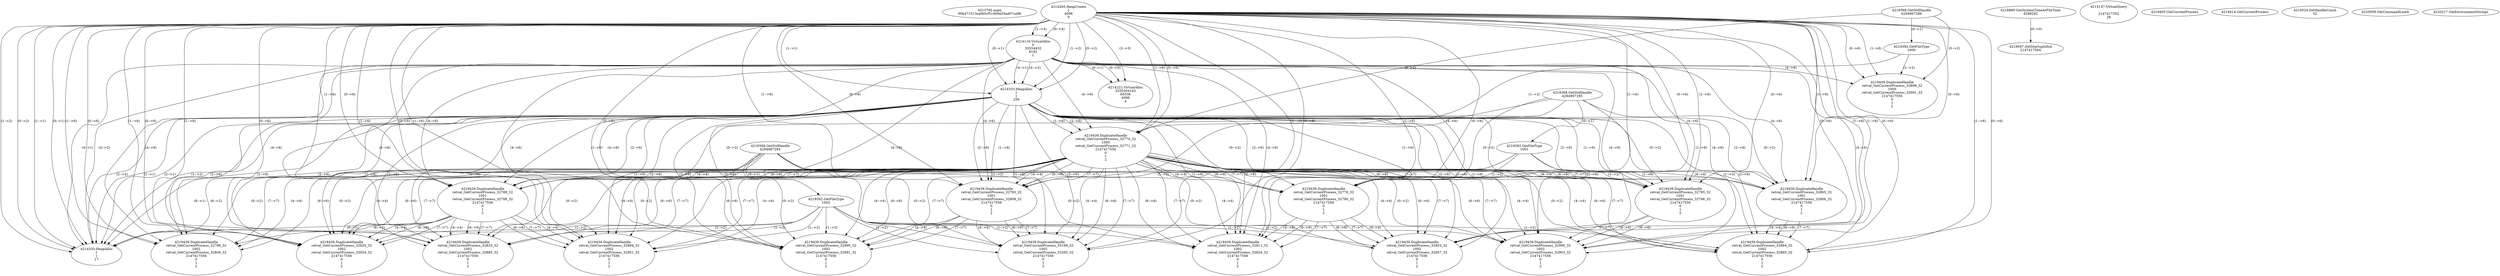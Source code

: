 // Global SCDG with merge call
digraph {
	0 [label="4213792.main
00b471513eaf40cf51d09a55ad07ca98"]
	1 [label="4214265.HeapCreate
1
4096
0"]
	2 [label="4218869.GetSystemTimeAsFileTime
4288292"]
	3 [label="4214116.VirtualAlloc
0
33554432
8192
1"]
	1 -> 3 [label="(1-->4)"]
	1 -> 3 [label="(0-->4)"]
	4 [label="4214147.VirtualQuery

2147417352
28"]
	5 [label="4214222.VirtualAlloc
3255304192
65536
4096
4"]
	3 -> 5 [label="(0-->1)"]
	1 -> 5 [label="(2-->3)"]
	3 -> 5 [label="(0-->0)"]
	6 [label="4219047.GetStartupInfoA
2147417564"]
	2 -> 6 [label="(0-->0)"]
	7 [label="4219368.GetStdHandle
4294967286"]
	8 [label="4219392.GetFileType
1000"]
	7 -> 8 [label="(0-->1)"]
	9 [label="4219405.GetCurrentProcess
"]
	10 [label="4219414.GetCurrentProcess
"]
	11 [label="4219439.DuplicateHandle
retval_GetCurrentProcess_32899_32
1000
retval_GetCurrentProcess_32901_32
2147417556
0
1
2"]
	7 -> 11 [label="(0-->2)"]
	8 -> 11 [label="(1-->2)"]
	1 -> 11 [label="(1-->6)"]
	1 -> 11 [label="(0-->6)"]
	3 -> 11 [label="(4-->6)"]
	12 [label="4219368.GetStdHandle
4294967285"]
	13 [label="4219392.GetFileType
1001"]
	12 -> 13 [label="(0-->1)"]
	14 [label="4214333.HeapAlloc
1
1
256"]
	1 -> 14 [label="(1-->1)"]
	1 -> 14 [label="(0-->1)"]
	3 -> 14 [label="(4-->1)"]
	1 -> 14 [label="(1-->2)"]
	1 -> 14 [label="(0-->2)"]
	3 -> 14 [label="(4-->2)"]
	15 [label="4219368.GetStdHandle
4294967284"]
	16 [label="4219439.DuplicateHandle
retval_GetCurrentProcess_32770_32
1000
retval_GetCurrentProcess_32771_32
2147417556
0
1
2"]
	7 -> 16 [label="(0-->2)"]
	8 -> 16 [label="(1-->2)"]
	1 -> 16 [label="(1-->6)"]
	1 -> 16 [label="(0-->6)"]
	3 -> 16 [label="(4-->6)"]
	14 -> 16 [label="(1-->6)"]
	14 -> 16 [label="(2-->6)"]
	17 [label="4219439.DuplicateHandle
retval_GetCurrentProcess_32788_32
1001
retval_GetCurrentProcess_32789_32
2147417556
0
1
2"]
	12 -> 17 [label="(0-->2)"]
	13 -> 17 [label="(1-->2)"]
	16 -> 17 [label="(4-->4)"]
	1 -> 17 [label="(1-->6)"]
	1 -> 17 [label="(0-->6)"]
	3 -> 17 [label="(4-->6)"]
	14 -> 17 [label="(1-->6)"]
	14 -> 17 [label="(2-->6)"]
	16 -> 17 [label="(6-->6)"]
	16 -> 17 [label="(7-->7)"]
	18 [label="4219392.GetFileType
1002"]
	15 -> 18 [label="(0-->1)"]
	19 [label="4219524.SetHandleCount
32"]
	20 [label="4220059.GetCommandLineA
"]
	21 [label="4214333.HeapAlloc
1
1
17"]
	1 -> 21 [label="(1-->1)"]
	1 -> 21 [label="(0-->1)"]
	3 -> 21 [label="(4-->1)"]
	14 -> 21 [label="(1-->1)"]
	14 -> 21 [label="(2-->1)"]
	16 -> 21 [label="(6-->1)"]
	17 -> 21 [label="(6-->1)"]
	1 -> 21 [label="(1-->2)"]
	1 -> 21 [label="(0-->2)"]
	3 -> 21 [label="(4-->2)"]
	14 -> 21 [label="(1-->2)"]
	14 -> 21 [label="(2-->2)"]
	16 -> 21 [label="(6-->2)"]
	17 -> 21 [label="(6-->2)"]
	22 [label="4220217.GetEnvironmentStrings
"]
	23 [label="4219439.DuplicateHandle
retval_GetCurrentProcess_32793_32
1001
retval_GetCurrentProcess_32809_32
2147417556
0
1
2"]
	12 -> 23 [label="(0-->2)"]
	13 -> 23 [label="(1-->2)"]
	16 -> 23 [label="(4-->4)"]
	1 -> 23 [label="(1-->6)"]
	1 -> 23 [label="(0-->6)"]
	3 -> 23 [label="(4-->6)"]
	14 -> 23 [label="(1-->6)"]
	14 -> 23 [label="(2-->6)"]
	16 -> 23 [label="(6-->6)"]
	16 -> 23 [label="(7-->7)"]
	24 [label="4219439.DuplicateHandle
retval_GetCurrentProcess_33199_32
1002
retval_GetCurrentProcess_33265_32
2147417556
0
1
2"]
	15 -> 24 [label="(0-->2)"]
	18 -> 24 [label="(1-->2)"]
	16 -> 24 [label="(4-->4)"]
	23 -> 24 [label="(4-->4)"]
	1 -> 24 [label="(1-->6)"]
	1 -> 24 [label="(0-->6)"]
	3 -> 24 [label="(4-->6)"]
	14 -> 24 [label="(1-->6)"]
	14 -> 24 [label="(2-->6)"]
	16 -> 24 [label="(6-->6)"]
	23 -> 24 [label="(6-->6)"]
	16 -> 24 [label="(7-->7)"]
	23 -> 24 [label="(7-->7)"]
	25 [label="4219439.DuplicateHandle
retval_GetCurrentProcess_32778_32
1001
retval_GetCurrentProcess_32780_32
2147417556
0
1
2"]
	12 -> 25 [label="(0-->2)"]
	13 -> 25 [label="(1-->2)"]
	16 -> 25 [label="(4-->4)"]
	1 -> 25 [label="(1-->6)"]
	1 -> 25 [label="(0-->6)"]
	3 -> 25 [label="(4-->6)"]
	14 -> 25 [label="(1-->6)"]
	14 -> 25 [label="(2-->6)"]
	16 -> 25 [label="(6-->6)"]
	16 -> 25 [label="(7-->7)"]
	26 [label="4219439.DuplicateHandle
retval_GetCurrentProcess_32811_32
1002
retval_GetCurrentProcess_32824_32
2147417556
0
1
2"]
	15 -> 26 [label="(0-->2)"]
	18 -> 26 [label="(1-->2)"]
	16 -> 26 [label="(4-->4)"]
	25 -> 26 [label="(4-->4)"]
	1 -> 26 [label="(1-->6)"]
	1 -> 26 [label="(0-->6)"]
	3 -> 26 [label="(4-->6)"]
	14 -> 26 [label="(1-->6)"]
	14 -> 26 [label="(2-->6)"]
	16 -> 26 [label="(6-->6)"]
	25 -> 26 [label="(6-->6)"]
	16 -> 26 [label="(7-->7)"]
	25 -> 26 [label="(7-->7)"]
	27 [label="4219439.DuplicateHandle
retval_GetCurrentProcess_32799_32
1002
retval_GetCurrentProcess_32800_32
2147417556
0
1
2"]
	15 -> 27 [label="(0-->2)"]
	18 -> 27 [label="(1-->2)"]
	16 -> 27 [label="(4-->4)"]
	1 -> 27 [label="(1-->6)"]
	1 -> 27 [label="(0-->6)"]
	3 -> 27 [label="(4-->6)"]
	14 -> 27 [label="(1-->6)"]
	14 -> 27 [label="(2-->6)"]
	16 -> 27 [label="(6-->6)"]
	16 -> 27 [label="(7-->7)"]
	28 [label="4219439.DuplicateHandle
retval_GetCurrentProcess_32853_32
1002
retval_GetCurrentProcess_32857_32
2147417556
0
1
2"]
	15 -> 28 [label="(0-->2)"]
	18 -> 28 [label="(1-->2)"]
	16 -> 28 [label="(4-->4)"]
	25 -> 28 [label="(4-->4)"]
	1 -> 28 [label="(1-->6)"]
	1 -> 28 [label="(0-->6)"]
	3 -> 28 [label="(4-->6)"]
	14 -> 28 [label="(1-->6)"]
	14 -> 28 [label="(2-->6)"]
	16 -> 28 [label="(6-->6)"]
	25 -> 28 [label="(6-->6)"]
	16 -> 28 [label="(7-->7)"]
	25 -> 28 [label="(7-->7)"]
	29 [label="4219439.DuplicateHandle
retval_GetCurrentProcess_32920_32
1002
retval_GetCurrentProcess_32924_32
2147417556
0
1
2"]
	15 -> 29 [label="(0-->2)"]
	18 -> 29 [label="(1-->2)"]
	16 -> 29 [label="(4-->4)"]
	17 -> 29 [label="(4-->4)"]
	1 -> 29 [label="(1-->6)"]
	1 -> 29 [label="(0-->6)"]
	3 -> 29 [label="(4-->6)"]
	14 -> 29 [label="(1-->6)"]
	14 -> 29 [label="(2-->6)"]
	16 -> 29 [label="(6-->6)"]
	17 -> 29 [label="(6-->6)"]
	16 -> 29 [label="(7-->7)"]
	17 -> 29 [label="(7-->7)"]
	30 [label="4219439.DuplicateHandle
retval_GetCurrentProcess_32833_32
1002
retval_GetCurrentProcess_32885_32
2147417556
0
1
2"]
	15 -> 30 [label="(0-->2)"]
	18 -> 30 [label="(1-->2)"]
	16 -> 30 [label="(4-->4)"]
	17 -> 30 [label="(4-->4)"]
	1 -> 30 [label="(1-->6)"]
	1 -> 30 [label="(0-->6)"]
	3 -> 30 [label="(4-->6)"]
	14 -> 30 [label="(1-->6)"]
	14 -> 30 [label="(2-->6)"]
	16 -> 30 [label="(6-->6)"]
	17 -> 30 [label="(6-->6)"]
	16 -> 30 [label="(7-->7)"]
	17 -> 30 [label="(7-->7)"]
	31 [label="4219439.DuplicateHandle
retval_GetCurrentProcess_32894_32
1002
retval_GetCurrentProcess_32951_32
2147417556
0
1
2"]
	15 -> 31 [label="(0-->2)"]
	18 -> 31 [label="(1-->2)"]
	16 -> 31 [label="(4-->4)"]
	17 -> 31 [label="(4-->4)"]
	1 -> 31 [label="(1-->6)"]
	1 -> 31 [label="(0-->6)"]
	3 -> 31 [label="(4-->6)"]
	14 -> 31 [label="(1-->6)"]
	14 -> 31 [label="(2-->6)"]
	16 -> 31 [label="(6-->6)"]
	17 -> 31 [label="(6-->6)"]
	16 -> 31 [label="(7-->7)"]
	17 -> 31 [label="(7-->7)"]
	32 [label="4219439.DuplicateHandle
retval_GetCurrentProcess_32785_32
1001
retval_GetCurrentProcess_32796_32
2147417556
0
1
2"]
	12 -> 32 [label="(0-->2)"]
	13 -> 32 [label="(1-->2)"]
	16 -> 32 [label="(4-->4)"]
	1 -> 32 [label="(1-->6)"]
	1 -> 32 [label="(0-->6)"]
	3 -> 32 [label="(4-->6)"]
	14 -> 32 [label="(1-->6)"]
	14 -> 32 [label="(2-->6)"]
	16 -> 32 [label="(6-->6)"]
	16 -> 32 [label="(7-->7)"]
	33 [label="4219439.DuplicateHandle
retval_GetCurrentProcess_32900_32
1002
retval_GetCurrentProcess_32903_32
2147417556
0
1
2"]
	15 -> 33 [label="(0-->2)"]
	18 -> 33 [label="(1-->2)"]
	16 -> 33 [label="(4-->4)"]
	32 -> 33 [label="(4-->4)"]
	1 -> 33 [label="(1-->6)"]
	1 -> 33 [label="(0-->6)"]
	3 -> 33 [label="(4-->6)"]
	14 -> 33 [label="(1-->6)"]
	14 -> 33 [label="(2-->6)"]
	16 -> 33 [label="(6-->6)"]
	32 -> 33 [label="(6-->6)"]
	16 -> 33 [label="(7-->7)"]
	32 -> 33 [label="(7-->7)"]
	34 [label="4219439.DuplicateHandle
retval_GetCurrentProcess_32990_32
1002
retval_GetCurrentProcess_32991_32
2147417556
0
1
2"]
	15 -> 34 [label="(0-->2)"]
	18 -> 34 [label="(1-->2)"]
	16 -> 34 [label="(4-->4)"]
	23 -> 34 [label="(4-->4)"]
	1 -> 34 [label="(1-->6)"]
	1 -> 34 [label="(0-->6)"]
	3 -> 34 [label="(4-->6)"]
	14 -> 34 [label="(1-->6)"]
	14 -> 34 [label="(2-->6)"]
	16 -> 34 [label="(6-->6)"]
	23 -> 34 [label="(6-->6)"]
	16 -> 34 [label="(7-->7)"]
	23 -> 34 [label="(7-->7)"]
	35 [label="4219439.DuplicateHandle
retval_GetCurrentProcess_32805_32
1001
retval_GetCurrentProcess_32806_32
2147417556
0
1
2"]
	12 -> 35 [label="(0-->2)"]
	13 -> 35 [label="(1-->2)"]
	16 -> 35 [label="(4-->4)"]
	1 -> 35 [label="(1-->6)"]
	1 -> 35 [label="(0-->6)"]
	3 -> 35 [label="(4-->6)"]
	14 -> 35 [label="(1-->6)"]
	14 -> 35 [label="(2-->6)"]
	16 -> 35 [label="(6-->6)"]
	16 -> 35 [label="(7-->7)"]
	36 [label="4219439.DuplicateHandle
retval_GetCurrentProcess_32864_32
1002
retval_GetCurrentProcess_32865_32
2147417556
0
1
2"]
	15 -> 36 [label="(0-->2)"]
	18 -> 36 [label="(1-->2)"]
	16 -> 36 [label="(4-->4)"]
	35 -> 36 [label="(4-->4)"]
	1 -> 36 [label="(1-->6)"]
	1 -> 36 [label="(0-->6)"]
	3 -> 36 [label="(4-->6)"]
	14 -> 36 [label="(1-->6)"]
	14 -> 36 [label="(2-->6)"]
	16 -> 36 [label="(6-->6)"]
	35 -> 36 [label="(6-->6)"]
	16 -> 36 [label="(7-->7)"]
	35 -> 36 [label="(7-->7)"]
}
